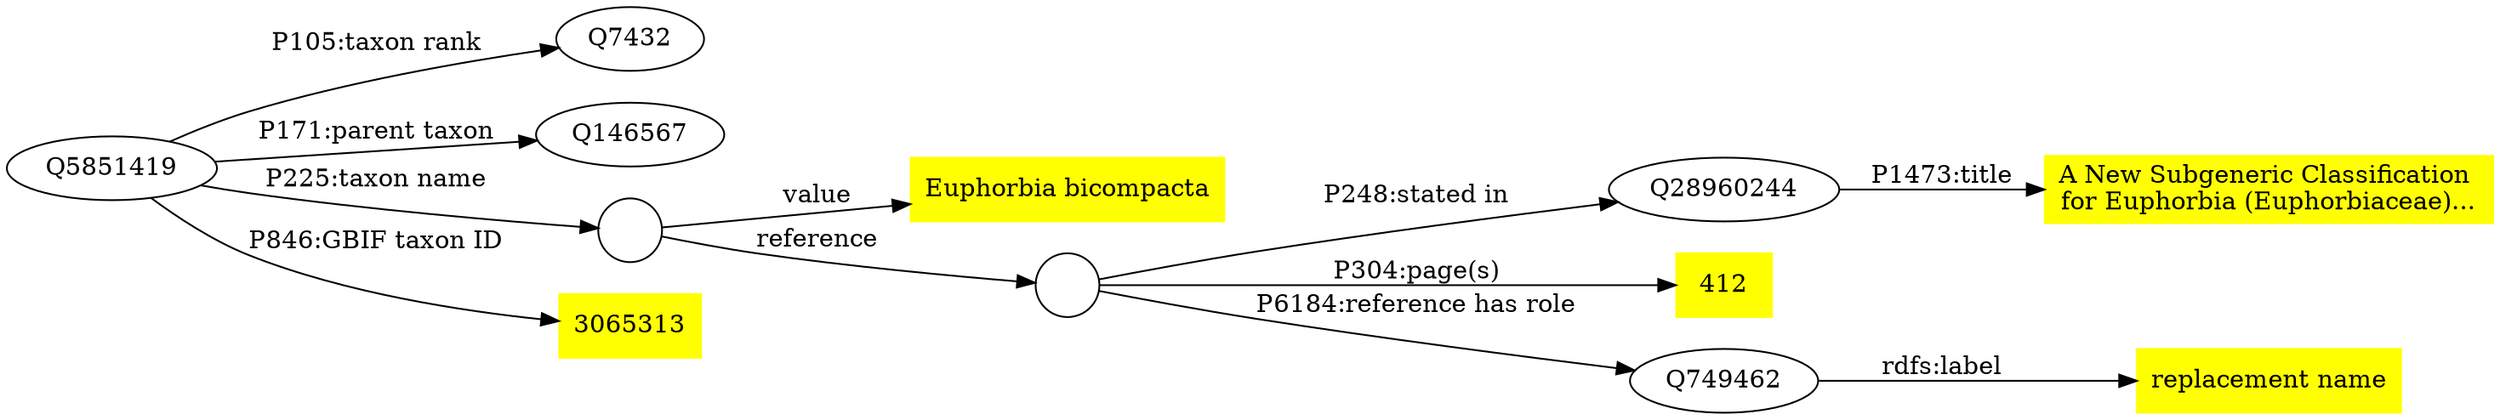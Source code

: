 digraph G {
rankdir=LR;

taxon [label="Q5851419"];
taxonrank [label="Q7432"];
parent [label="Q146567"];

name [shape=rectangle, style=filled, color=yellow, label="Euphorbia bicompacta"];

/* references */
s1 [shape="circle", label=""];

r1 [shape="circle", label=""];


taxon -> s1 [label="P225:taxon name"];
s1 -> name [label="value"];
s1 -> r1 [label="reference"];

item [label="Q28960244"];
title [shape=rectangle, style=filled, color=yellow, label="A New Subgeneric Classification \nfor Euphorbia (Euphorbiaceae)..."];
pages [shape=rectangle, style=filled, color=yellow, label="412"];

role [label="Q749462"];
rolelabel [shape=rectangle, style=filled, color=yellow, label="replacement name"];

r1 -> item [label="P248:stated in"];
item -> title [label="P1473:title"];
r1 -> pages [label="P304:page(s)"];
r1 -> role [label="P6184:reference has role"];
role -> rolelabel [label="rdfs:label"];



taxon -> taxonrank [label="P105:taxon rank"];
taxon -> parent [label="P171:parent taxon"];

gbif [shape=rectangle, style=filled, color=yellow, label="3065313"];

taxon -> gbif [label="P846:GBIF taxon ID"];


}